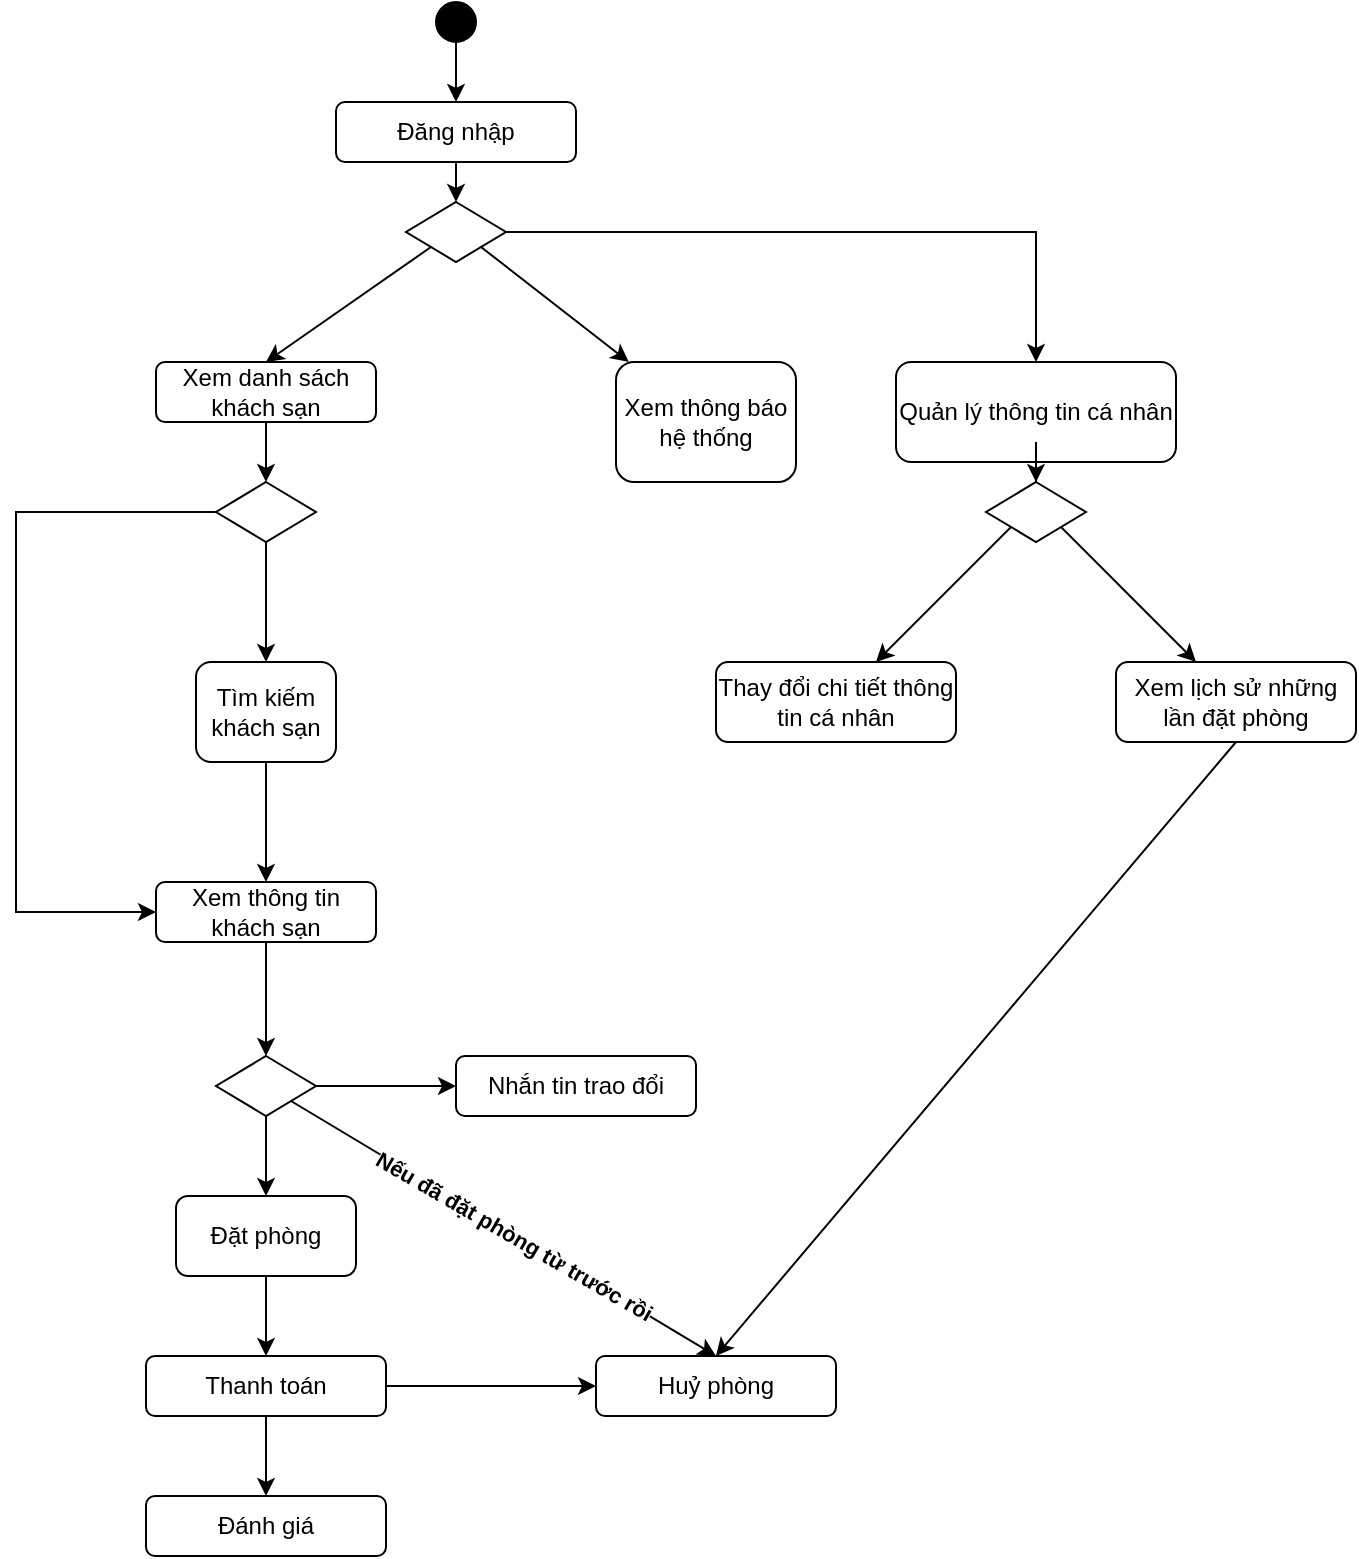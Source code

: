 <mxfile version="24.1.0" type="github">
  <diagram id="C5RBs43oDa-KdzZeNtuy" name="Page-1">
    <mxGraphModel dx="1066" dy="656" grid="1" gridSize="10" guides="1" tooltips="1" connect="1" arrows="1" fold="1" page="1" pageScale="1" pageWidth="1169" pageHeight="1654" math="0" shadow="0">
      <root>
        <mxCell id="WIyWlLk6GJQsqaUBKTNV-0" />
        <mxCell id="WIyWlLk6GJQsqaUBKTNV-1" parent="WIyWlLk6GJQsqaUBKTNV-0" />
        <mxCell id="VmKkZMUyM7MtfNB15jaY-3" style="edgeStyle=orthogonalEdgeStyle;rounded=0;orthogonalLoop=1;jettySize=auto;html=1;exitX=0.5;exitY=1;exitDx=0;exitDy=0;" parent="WIyWlLk6GJQsqaUBKTNV-1" source="VmKkZMUyM7MtfNB15jaY-4" edge="1">
          <mxGeometry relative="1" as="geometry">
            <mxPoint x="349.5" y="130" as="targetPoint" />
          </mxGeometry>
        </mxCell>
        <mxCell id="VmKkZMUyM7MtfNB15jaY-2" value="" style="ellipse;whiteSpace=wrap;html=1;aspect=fixed;fillColor=#000000;" parent="WIyWlLk6GJQsqaUBKTNV-1" vertex="1">
          <mxGeometry x="340" y="50" width="20" height="20" as="geometry" />
        </mxCell>
        <mxCell id="VmKkZMUyM7MtfNB15jaY-5" style="rounded=0;orthogonalLoop=1;jettySize=auto;html=1;exitX=0;exitY=1;exitDx=0;exitDy=0;entryX=0.5;entryY=0;entryDx=0;entryDy=0;" parent="WIyWlLk6GJQsqaUBKTNV-1" source="VmKkZMUyM7MtfNB15jaY-35" target="VmKkZMUyM7MtfNB15jaY-6" edge="1">
          <mxGeometry relative="1" as="geometry">
            <mxPoint x="300" y="230" as="targetPoint" />
          </mxGeometry>
        </mxCell>
        <mxCell id="VmKkZMUyM7MtfNB15jaY-13" style="rounded=0;orthogonalLoop=1;jettySize=auto;html=1;exitX=1;exitY=1;exitDx=0;exitDy=0;" parent="WIyWlLk6GJQsqaUBKTNV-1" source="VmKkZMUyM7MtfNB15jaY-35" target="VmKkZMUyM7MtfNB15jaY-14" edge="1">
          <mxGeometry relative="1" as="geometry">
            <mxPoint x="450" y="240" as="targetPoint" />
            <mxPoint x="380" y="180" as="sourcePoint" />
          </mxGeometry>
        </mxCell>
        <mxCell id="VmKkZMUyM7MtfNB15jaY-29" style="edgeStyle=orthogonalEdgeStyle;rounded=0;orthogonalLoop=1;jettySize=auto;html=1;exitX=1;exitY=0.5;exitDx=0;exitDy=0;" parent="WIyWlLk6GJQsqaUBKTNV-1" source="VmKkZMUyM7MtfNB15jaY-35" target="VmKkZMUyM7MtfNB15jaY-30" edge="1">
          <mxGeometry relative="1" as="geometry">
            <mxPoint x="650" y="240.0" as="targetPoint" />
          </mxGeometry>
        </mxCell>
        <mxCell id="VmKkZMUyM7MtfNB15jaY-11" style="rounded=0;orthogonalLoop=1;jettySize=auto;html=1;exitX=0.5;exitY=1;exitDx=0;exitDy=0;" parent="WIyWlLk6GJQsqaUBKTNV-1" source="VmKkZMUyM7MtfNB15jaY-39" target="VmKkZMUyM7MtfNB15jaY-12" edge="1">
          <mxGeometry relative="1" as="geometry">
            <mxPoint x="380" y="320" as="targetPoint" />
          </mxGeometry>
        </mxCell>
        <mxCell id="VmKkZMUyM7MtfNB15jaY-6" value="Xem danh sách khách sạn" style="rounded=1;whiteSpace=wrap;html=1;" parent="WIyWlLk6GJQsqaUBKTNV-1" vertex="1">
          <mxGeometry x="200" y="230" width="110" height="30" as="geometry" />
        </mxCell>
        <mxCell id="VmKkZMUyM7MtfNB15jaY-17" style="edgeStyle=orthogonalEdgeStyle;rounded=0;orthogonalLoop=1;jettySize=auto;html=1;exitX=0.5;exitY=1;exitDx=0;exitDy=0;" parent="WIyWlLk6GJQsqaUBKTNV-1" source="VmKkZMUyM7MtfNB15jaY-42" target="VmKkZMUyM7MtfNB15jaY-18" edge="1">
          <mxGeometry relative="1" as="geometry">
            <mxPoint x="254.5" y="647" as="targetPoint" />
          </mxGeometry>
        </mxCell>
        <mxCell id="VmKkZMUyM7MtfNB15jaY-24" style="edgeStyle=orthogonalEdgeStyle;rounded=0;orthogonalLoop=1;jettySize=auto;html=1;exitX=1;exitY=0.5;exitDx=0;exitDy=0;" parent="WIyWlLk6GJQsqaUBKTNV-1" source="VmKkZMUyM7MtfNB15jaY-42" target="VmKkZMUyM7MtfNB15jaY-25" edge="1">
          <mxGeometry relative="1" as="geometry">
            <mxPoint x="380" y="504.75" as="targetPoint" />
          </mxGeometry>
        </mxCell>
        <mxCell id="VmKkZMUyM7MtfNB15jaY-28" style="rounded=0;orthogonalLoop=1;jettySize=auto;html=1;exitX=1;exitY=1;exitDx=0;exitDy=0;entryX=0.5;entryY=0;entryDx=0;entryDy=0;" parent="WIyWlLk6GJQsqaUBKTNV-1" source="VmKkZMUyM7MtfNB15jaY-42" target="VmKkZMUyM7MtfNB15jaY-27" edge="1">
          <mxGeometry relative="1" as="geometry" />
        </mxCell>
        <mxCell id="VmKkZMUyM7MtfNB15jaY-44" value="Nếu đã đặt phòng từ trước rồi" style="edgeLabel;html=1;align=center;verticalAlign=middle;resizable=0;points=[];rotation=30;fontStyle=1" parent="VmKkZMUyM7MtfNB15jaY-28" vertex="1" connectable="0">
          <mxGeometry x="-0.135" y="13" relative="1" as="geometry">
            <mxPoint x="13" y="23" as="offset" />
          </mxGeometry>
        </mxCell>
        <mxCell id="VmKkZMUyM7MtfNB15jaY-8" value="Xem thông tin khách sạn" style="rounded=1;whiteSpace=wrap;html=1;" parent="WIyWlLk6GJQsqaUBKTNV-1" vertex="1">
          <mxGeometry x="200" y="490" width="110" height="30" as="geometry" />
        </mxCell>
        <mxCell id="VmKkZMUyM7MtfNB15jaY-15" style="edgeStyle=orthogonalEdgeStyle;rounded=0;orthogonalLoop=1;jettySize=auto;html=1;exitX=0.5;exitY=1;exitDx=0;exitDy=0;entryX=0.5;entryY=0;entryDx=0;entryDy=0;" parent="WIyWlLk6GJQsqaUBKTNV-1" source="VmKkZMUyM7MtfNB15jaY-12" target="VmKkZMUyM7MtfNB15jaY-8" edge="1">
          <mxGeometry relative="1" as="geometry" />
        </mxCell>
        <mxCell id="VmKkZMUyM7MtfNB15jaY-12" value="Tìm kiếm khách sạn" style="rounded=1;whiteSpace=wrap;html=1;" parent="WIyWlLk6GJQsqaUBKTNV-1" vertex="1">
          <mxGeometry x="220" y="380" width="70" height="50" as="geometry" />
        </mxCell>
        <mxCell id="VmKkZMUyM7MtfNB15jaY-14" value="Xem thông báo hệ thống" style="rounded=1;whiteSpace=wrap;html=1;" parent="WIyWlLk6GJQsqaUBKTNV-1" vertex="1">
          <mxGeometry x="430" y="230" width="90" height="60" as="geometry" />
        </mxCell>
        <mxCell id="VmKkZMUyM7MtfNB15jaY-19" style="edgeStyle=orthogonalEdgeStyle;rounded=0;orthogonalLoop=1;jettySize=auto;html=1;exitX=0.5;exitY=1;exitDx=0;exitDy=0;entryX=0.5;entryY=0;entryDx=0;entryDy=0;" parent="WIyWlLk6GJQsqaUBKTNV-1" source="VmKkZMUyM7MtfNB15jaY-18" target="VmKkZMUyM7MtfNB15jaY-21" edge="1">
          <mxGeometry relative="1" as="geometry">
            <mxPoint x="254.5" y="737" as="targetPoint" />
          </mxGeometry>
        </mxCell>
        <mxCell id="VmKkZMUyM7MtfNB15jaY-18" value="Đặt phòng" style="rounded=1;whiteSpace=wrap;html=1;" parent="WIyWlLk6GJQsqaUBKTNV-1" vertex="1">
          <mxGeometry x="210" y="647" width="90" height="40" as="geometry" />
        </mxCell>
        <mxCell id="VmKkZMUyM7MtfNB15jaY-22" style="edgeStyle=orthogonalEdgeStyle;rounded=0;orthogonalLoop=1;jettySize=auto;html=1;exitX=0.5;exitY=1;exitDx=0;exitDy=0;" parent="WIyWlLk6GJQsqaUBKTNV-1" source="VmKkZMUyM7MtfNB15jaY-21" target="VmKkZMUyM7MtfNB15jaY-23" edge="1">
          <mxGeometry relative="1" as="geometry">
            <mxPoint x="254.5" y="807" as="targetPoint" />
          </mxGeometry>
        </mxCell>
        <mxCell id="VmKkZMUyM7MtfNB15jaY-26" style="edgeStyle=orthogonalEdgeStyle;rounded=0;orthogonalLoop=1;jettySize=auto;html=1;exitX=1;exitY=0.5;exitDx=0;exitDy=0;" parent="WIyWlLk6GJQsqaUBKTNV-1" source="VmKkZMUyM7MtfNB15jaY-21" target="VmKkZMUyM7MtfNB15jaY-27" edge="1">
          <mxGeometry relative="1" as="geometry">
            <mxPoint x="380" y="741.769" as="targetPoint" />
          </mxGeometry>
        </mxCell>
        <mxCell id="VmKkZMUyM7MtfNB15jaY-21" value="Thanh toán" style="rounded=1;whiteSpace=wrap;html=1;" parent="WIyWlLk6GJQsqaUBKTNV-1" vertex="1">
          <mxGeometry x="195" y="727" width="120" height="30" as="geometry" />
        </mxCell>
        <mxCell id="VmKkZMUyM7MtfNB15jaY-23" value="Đánh giá" style="rounded=1;whiteSpace=wrap;html=1;" parent="WIyWlLk6GJQsqaUBKTNV-1" vertex="1">
          <mxGeometry x="195" y="797" width="120" height="30" as="geometry" />
        </mxCell>
        <mxCell id="VmKkZMUyM7MtfNB15jaY-25" value="Nhắn tin trao đổi" style="rounded=1;whiteSpace=wrap;html=1;" parent="WIyWlLk6GJQsqaUBKTNV-1" vertex="1">
          <mxGeometry x="350" y="577" width="120" height="30" as="geometry" />
        </mxCell>
        <mxCell id="VmKkZMUyM7MtfNB15jaY-27" value="Huỷ phòng" style="rounded=1;whiteSpace=wrap;html=1;" parent="WIyWlLk6GJQsqaUBKTNV-1" vertex="1">
          <mxGeometry x="420" y="727" width="120" height="30" as="geometry" />
        </mxCell>
        <mxCell id="VmKkZMUyM7MtfNB15jaY-31" style="rounded=0;orthogonalLoop=1;jettySize=auto;html=1;exitX=0;exitY=1;exitDx=0;exitDy=0;" parent="WIyWlLk6GJQsqaUBKTNV-1" source="VmKkZMUyM7MtfNB15jaY-45" target="VmKkZMUyM7MtfNB15jaY-32" edge="1">
          <mxGeometry relative="1" as="geometry">
            <mxPoint x="560" y="330" as="targetPoint" />
          </mxGeometry>
        </mxCell>
        <mxCell id="VmKkZMUyM7MtfNB15jaY-33" style="rounded=0;orthogonalLoop=1;jettySize=auto;html=1;exitX=1;exitY=1;exitDx=0;exitDy=0;" parent="WIyWlLk6GJQsqaUBKTNV-1" source="VmKkZMUyM7MtfNB15jaY-45" target="VmKkZMUyM7MtfNB15jaY-34" edge="1">
          <mxGeometry relative="1" as="geometry">
            <mxPoint x="720" y="330" as="targetPoint" />
          </mxGeometry>
        </mxCell>
        <mxCell id="VmKkZMUyM7MtfNB15jaY-30" value="Quản lý thông tin cá nhân" style="rounded=1;whiteSpace=wrap;html=1;" parent="WIyWlLk6GJQsqaUBKTNV-1" vertex="1">
          <mxGeometry x="570" y="230" width="140" height="50" as="geometry" />
        </mxCell>
        <mxCell id="VmKkZMUyM7MtfNB15jaY-32" value="Thay đổi chi tiết thông tin cá nhân" style="rounded=1;whiteSpace=wrap;html=1;" parent="WIyWlLk6GJQsqaUBKTNV-1" vertex="1">
          <mxGeometry x="480" y="380" width="120" height="40" as="geometry" />
        </mxCell>
        <mxCell id="hVBfmW7PTo77ojS_UoT--0" style="rounded=0;orthogonalLoop=1;jettySize=auto;html=1;exitX=0.5;exitY=1;exitDx=0;exitDy=0;entryX=0.5;entryY=0;entryDx=0;entryDy=0;" edge="1" parent="WIyWlLk6GJQsqaUBKTNV-1" source="VmKkZMUyM7MtfNB15jaY-34" target="VmKkZMUyM7MtfNB15jaY-27">
          <mxGeometry relative="1" as="geometry" />
        </mxCell>
        <mxCell id="VmKkZMUyM7MtfNB15jaY-34" value="Xem lịch sử những lần đặt phòng" style="rounded=1;whiteSpace=wrap;html=1;" parent="WIyWlLk6GJQsqaUBKTNV-1" vertex="1">
          <mxGeometry x="680" y="380" width="120" height="40" as="geometry" />
        </mxCell>
        <mxCell id="VmKkZMUyM7MtfNB15jaY-35" value="" style="rhombus;whiteSpace=wrap;html=1;" parent="WIyWlLk6GJQsqaUBKTNV-1" vertex="1">
          <mxGeometry x="325" y="150" width="50" height="30" as="geometry" />
        </mxCell>
        <mxCell id="VmKkZMUyM7MtfNB15jaY-36" value="" style="edgeStyle=orthogonalEdgeStyle;rounded=0;orthogonalLoop=1;jettySize=auto;html=1;exitX=0.5;exitY=1;exitDx=0;exitDy=0;" parent="WIyWlLk6GJQsqaUBKTNV-1" source="VmKkZMUyM7MtfNB15jaY-2" target="VmKkZMUyM7MtfNB15jaY-4" edge="1">
          <mxGeometry relative="1" as="geometry">
            <mxPoint x="349.5" y="130" as="targetPoint" />
            <mxPoint x="350" y="70" as="sourcePoint" />
          </mxGeometry>
        </mxCell>
        <mxCell id="VmKkZMUyM7MtfNB15jaY-37" style="edgeStyle=orthogonalEdgeStyle;rounded=0;orthogonalLoop=1;jettySize=auto;html=1;exitX=0.5;exitY=1;exitDx=0;exitDy=0;entryX=0.5;entryY=0;entryDx=0;entryDy=0;" parent="WIyWlLk6GJQsqaUBKTNV-1" source="VmKkZMUyM7MtfNB15jaY-4" target="VmKkZMUyM7MtfNB15jaY-35" edge="1">
          <mxGeometry relative="1" as="geometry" />
        </mxCell>
        <mxCell id="VmKkZMUyM7MtfNB15jaY-4" value="Đăng nhập" style="rounded=1;whiteSpace=wrap;html=1;" parent="WIyWlLk6GJQsqaUBKTNV-1" vertex="1">
          <mxGeometry x="290" y="100" width="120" height="30" as="geometry" />
        </mxCell>
        <mxCell id="VmKkZMUyM7MtfNB15jaY-40" value="" style="rounded=0;orthogonalLoop=1;jettySize=auto;html=1;exitX=0.5;exitY=1;exitDx=0;exitDy=0;" parent="WIyWlLk6GJQsqaUBKTNV-1" source="VmKkZMUyM7MtfNB15jaY-6" target="VmKkZMUyM7MtfNB15jaY-39" edge="1">
          <mxGeometry relative="1" as="geometry">
            <mxPoint x="255" y="380" as="targetPoint" />
            <mxPoint x="255" y="260" as="sourcePoint" />
          </mxGeometry>
        </mxCell>
        <mxCell id="VmKkZMUyM7MtfNB15jaY-41" style="edgeStyle=orthogonalEdgeStyle;rounded=0;orthogonalLoop=1;jettySize=auto;html=1;exitX=0;exitY=0.5;exitDx=0;exitDy=0;entryX=0;entryY=0.5;entryDx=0;entryDy=0;" parent="WIyWlLk6GJQsqaUBKTNV-1" source="VmKkZMUyM7MtfNB15jaY-39" target="VmKkZMUyM7MtfNB15jaY-8" edge="1">
          <mxGeometry relative="1" as="geometry">
            <Array as="points">
              <mxPoint x="130" y="305" />
              <mxPoint x="130" y="505" />
            </Array>
          </mxGeometry>
        </mxCell>
        <mxCell id="VmKkZMUyM7MtfNB15jaY-39" value="" style="rhombus;whiteSpace=wrap;html=1;" parent="WIyWlLk6GJQsqaUBKTNV-1" vertex="1">
          <mxGeometry x="230" y="290" width="50" height="30" as="geometry" />
        </mxCell>
        <mxCell id="VmKkZMUyM7MtfNB15jaY-43" value="" style="edgeStyle=orthogonalEdgeStyle;rounded=0;orthogonalLoop=1;jettySize=auto;html=1;exitX=0.5;exitY=1;exitDx=0;exitDy=0;" parent="WIyWlLk6GJQsqaUBKTNV-1" source="VmKkZMUyM7MtfNB15jaY-8" target="VmKkZMUyM7MtfNB15jaY-42" edge="1">
          <mxGeometry relative="1" as="geometry">
            <mxPoint x="255" y="570" as="targetPoint" />
            <mxPoint x="255" y="490" as="sourcePoint" />
          </mxGeometry>
        </mxCell>
        <mxCell id="VmKkZMUyM7MtfNB15jaY-42" value="" style="rhombus;whiteSpace=wrap;html=1;" parent="WIyWlLk6GJQsqaUBKTNV-1" vertex="1">
          <mxGeometry x="230" y="577" width="50" height="30" as="geometry" />
        </mxCell>
        <mxCell id="VmKkZMUyM7MtfNB15jaY-46" value="" style="edgeStyle=orthogonalEdgeStyle;rounded=0;orthogonalLoop=1;jettySize=auto;html=1;exitX=0.5;exitY=1;exitDx=0;exitDy=0;" parent="WIyWlLk6GJQsqaUBKTNV-1" source="VmKkZMUyM7MtfNB15jaY-30" target="VmKkZMUyM7MtfNB15jaY-45" edge="1">
          <mxGeometry relative="1" as="geometry">
            <mxPoint x="720" y="320" as="targetPoint" />
            <mxPoint x="640" y="280" as="sourcePoint" />
          </mxGeometry>
        </mxCell>
        <mxCell id="VmKkZMUyM7MtfNB15jaY-45" value="" style="rhombus;whiteSpace=wrap;html=1;" parent="WIyWlLk6GJQsqaUBKTNV-1" vertex="1">
          <mxGeometry x="615" y="290" width="50" height="30" as="geometry" />
        </mxCell>
      </root>
    </mxGraphModel>
  </diagram>
</mxfile>
